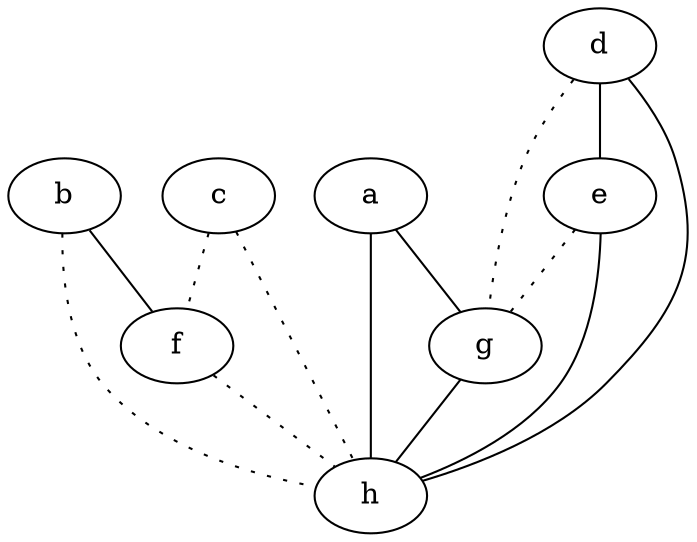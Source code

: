 graph {
a -- g;
a -- h;
b -- f;
b -- h [style=dotted];
c -- f [style=dotted];
c -- h [style=dotted];
d -- e;
d -- g [style=dotted];
d -- h;
e -- g [style=dotted];
e -- h;
f -- h [style=dotted];
g -- h;
}
